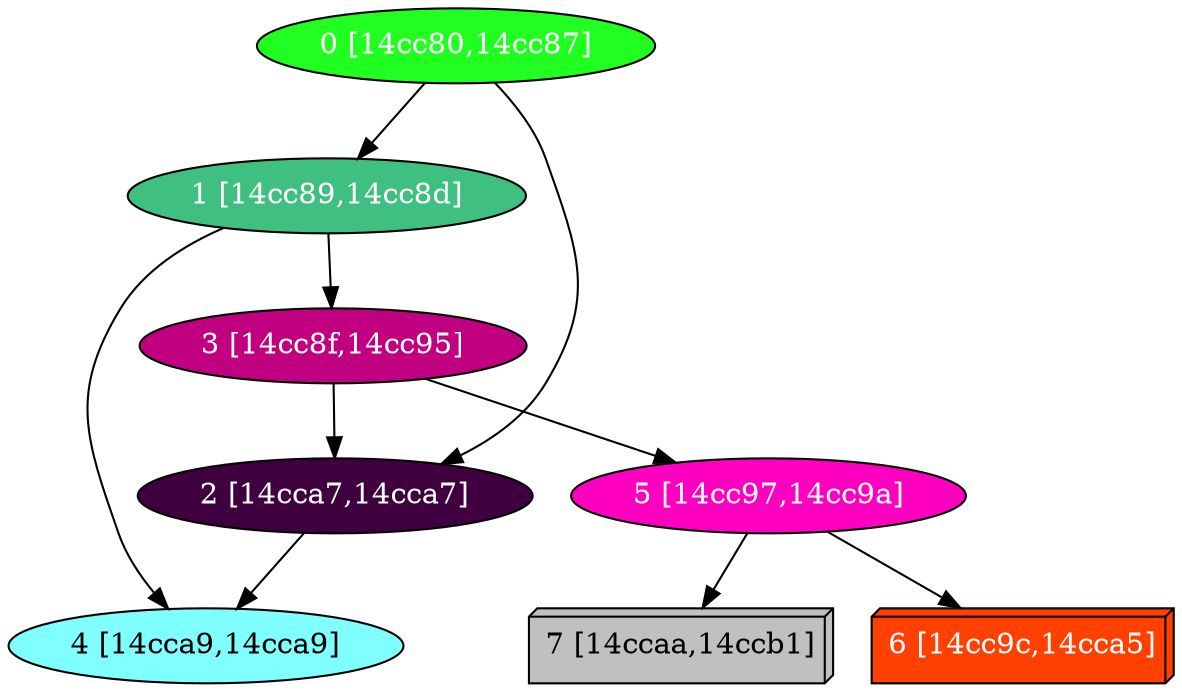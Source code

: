 diGraph libnss3{
	libnss3_0  [style=filled fillcolor="#20FF20" fontcolor="#ffffff" shape=oval label="0 [14cc80,14cc87]"]
	libnss3_1  [style=filled fillcolor="#40C080" fontcolor="#ffffff" shape=oval label="1 [14cc89,14cc8d]"]
	libnss3_2  [style=filled fillcolor="#400040" fontcolor="#ffffff" shape=oval label="2 [14cca7,14cca7]"]
	libnss3_3  [style=filled fillcolor="#C00080" fontcolor="#ffffff" shape=oval label="3 [14cc8f,14cc95]"]
	libnss3_4  [style=filled fillcolor="#80FFFF" fontcolor="#000000" shape=oval label="4 [14cca9,14cca9]"]
	libnss3_5  [style=filled fillcolor="#FF00C0" fontcolor="#ffffff" shape=oval label="5 [14cc97,14cc9a]"]
	libnss3_6  [style=filled fillcolor="#FF4000" fontcolor="#ffffff" shape=box3d label="6 [14cc9c,14cca5]"]
	libnss3_7  [style=filled fillcolor="#C0C0C0" fontcolor="#000000" shape=box3d label="7 [14ccaa,14ccb1]"]

	libnss3_0 -> libnss3_1
	libnss3_0 -> libnss3_2
	libnss3_1 -> libnss3_3
	libnss3_1 -> libnss3_4
	libnss3_2 -> libnss3_4
	libnss3_3 -> libnss3_2
	libnss3_3 -> libnss3_5
	libnss3_5 -> libnss3_6
	libnss3_5 -> libnss3_7
}